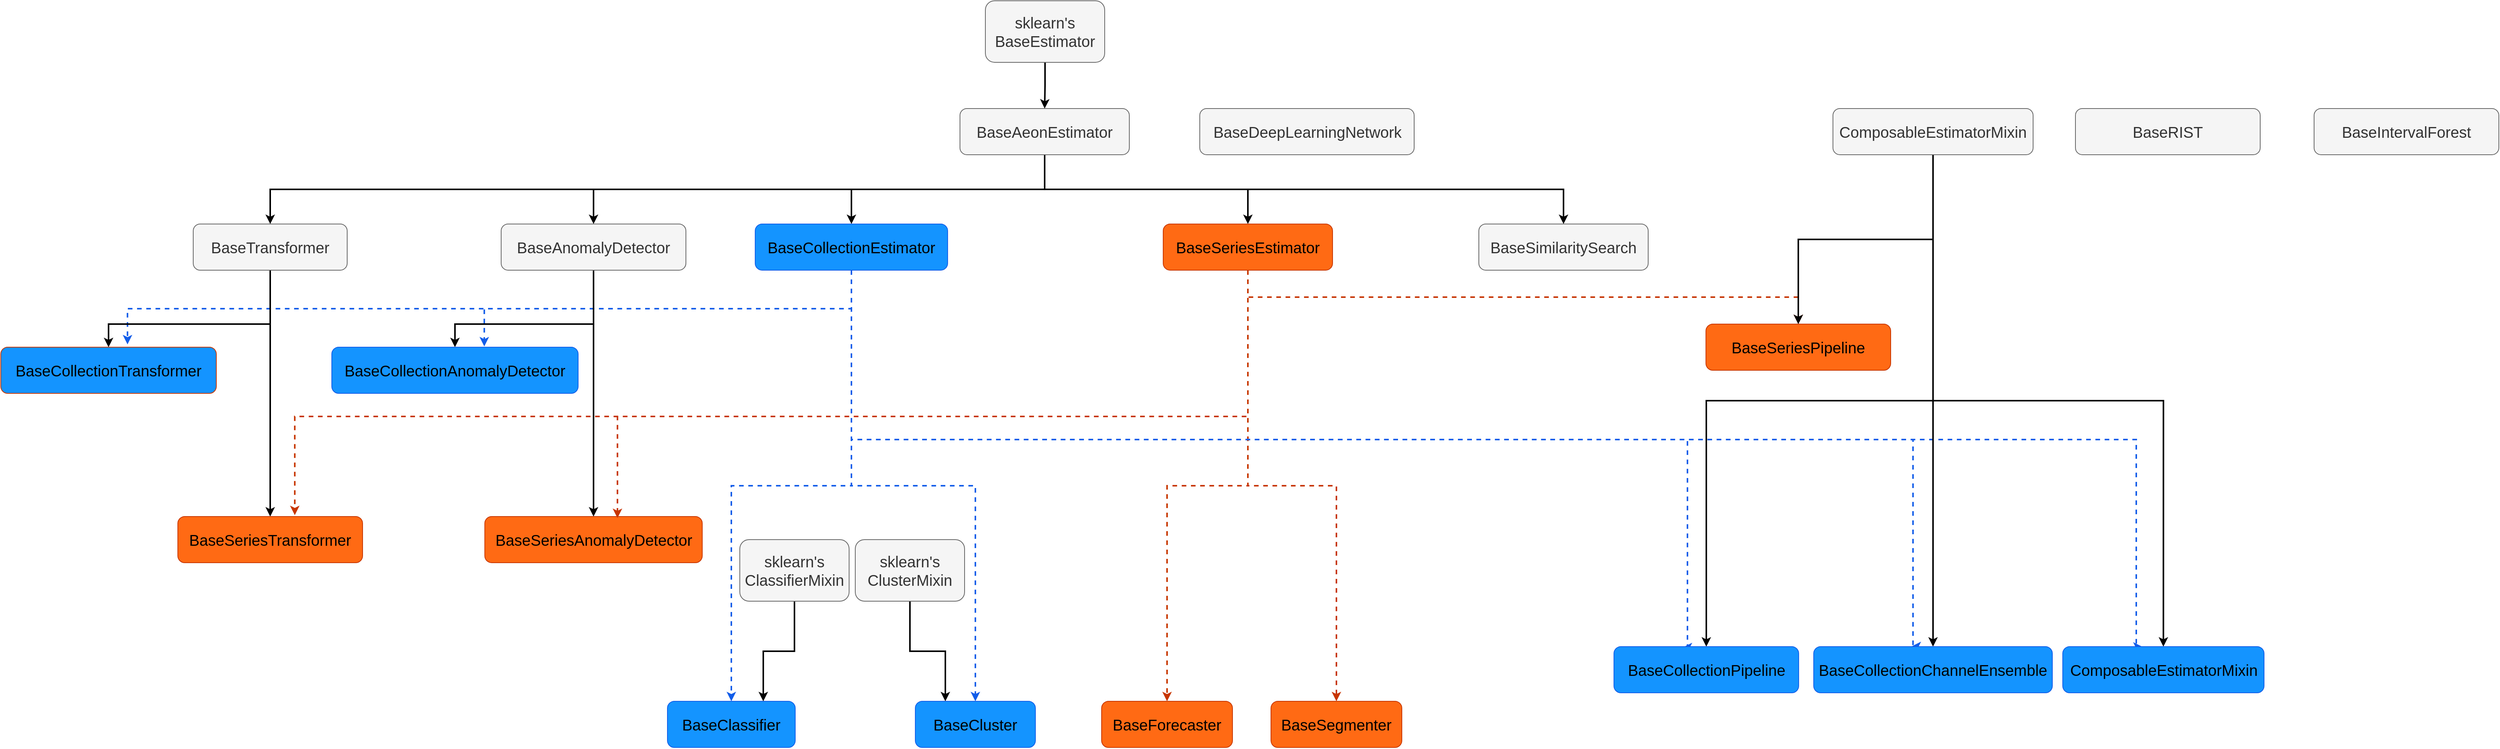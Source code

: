 <mxfile version="27.1.4">
  <diagram name="Page-1" id="929967ad-93f9-6ef4-fab6-5d389245f69c">
    <mxGraphModel dx="4931.5" dy="1752" grid="1" gridSize="10" guides="1" tooltips="1" connect="1" arrows="1" fold="1" page="1" pageScale="1.5" pageWidth="1169" pageHeight="826" background="none" math="0" shadow="0">
      <root>
        <mxCell id="0" style=";html=1;" />
        <mxCell id="1" style=";html=1;" parent="0" />
        <mxCell id="Zz3lQ5y03R1-GQRZRYZF-16" style="edgeStyle=orthogonalEdgeStyle;rounded=0;orthogonalLoop=1;jettySize=auto;html=1;exitX=0.5;exitY=1;exitDx=0;exitDy=0;entryX=0.5;entryY=0;entryDx=0;entryDy=0;fontSize=20;strokeWidth=2;" edge="1" parent="1" source="Zz3lQ5y03R1-GQRZRYZF-1" target="Zz3lQ5y03R1-GQRZRYZF-2">
          <mxGeometry relative="1" as="geometry" />
        </mxCell>
        <mxCell id="Zz3lQ5y03R1-GQRZRYZF-1" value="&lt;font&gt;sklearn&#39;s BaseEstimator&lt;/font&gt;" style="rounded=1;whiteSpace=wrap;html=1;fillColor=#f5f5f5;fontColor=#333333;strokeColor=#666666;fontSize=20;" vertex="1" parent="1">
          <mxGeometry x="399" y="399.95" width="155" height="80" as="geometry" />
        </mxCell>
        <mxCell id="Zz3lQ5y03R1-GQRZRYZF-17" style="edgeStyle=orthogonalEdgeStyle;rounded=0;orthogonalLoop=1;jettySize=auto;html=1;exitX=0.5;exitY=1;exitDx=0;exitDy=0;entryX=0.5;entryY=0;entryDx=0;entryDy=0;fontSize=20;strokeWidth=2;" edge="1" parent="1" source="Zz3lQ5y03R1-GQRZRYZF-2" target="Zz3lQ5y03R1-GQRZRYZF-4">
          <mxGeometry relative="1" as="geometry" />
        </mxCell>
        <mxCell id="Zz3lQ5y03R1-GQRZRYZF-18" style="edgeStyle=orthogonalEdgeStyle;rounded=0;orthogonalLoop=1;jettySize=auto;html=1;exitX=0.5;exitY=1;exitDx=0;exitDy=0;entryX=0.5;entryY=0;entryDx=0;entryDy=0;fontSize=20;strokeWidth=2;" edge="1" parent="1" source="Zz3lQ5y03R1-GQRZRYZF-2" target="Zz3lQ5y03R1-GQRZRYZF-3">
          <mxGeometry relative="1" as="geometry" />
        </mxCell>
        <mxCell id="Zz3lQ5y03R1-GQRZRYZF-29" style="edgeStyle=orthogonalEdgeStyle;rounded=0;orthogonalLoop=1;jettySize=auto;html=1;exitX=0.5;exitY=1;exitDx=0;exitDy=0;entryX=0.5;entryY=0;entryDx=0;entryDy=0;fontSize=20;strokeWidth=2;" edge="1" parent="1" source="Zz3lQ5y03R1-GQRZRYZF-2" target="Zz3lQ5y03R1-GQRZRYZF-28">
          <mxGeometry relative="1" as="geometry" />
        </mxCell>
        <mxCell id="Zz3lQ5y03R1-GQRZRYZF-56" style="edgeStyle=orthogonalEdgeStyle;rounded=0;orthogonalLoop=1;jettySize=auto;html=1;exitX=0.5;exitY=1;exitDx=0;exitDy=0;entryX=0.5;entryY=0;entryDx=0;entryDy=0;fontSize=20;strokeWidth=2;" edge="1" parent="1" source="Zz3lQ5y03R1-GQRZRYZF-2" target="Zz3lQ5y03R1-GQRZRYZF-55">
          <mxGeometry relative="1" as="geometry" />
        </mxCell>
        <mxCell id="Zz3lQ5y03R1-GQRZRYZF-59" style="edgeStyle=orthogonalEdgeStyle;rounded=0;orthogonalLoop=1;jettySize=auto;html=1;exitX=0.5;exitY=1;exitDx=0;exitDy=0;fontSize=20;strokeWidth=2;" edge="1" parent="1" source="Zz3lQ5y03R1-GQRZRYZF-2" target="Zz3lQ5y03R1-GQRZRYZF-58">
          <mxGeometry relative="1" as="geometry" />
        </mxCell>
        <mxCell id="Zz3lQ5y03R1-GQRZRYZF-2" value="&lt;font&gt;BaseAeonEstimator&lt;/font&gt;" style="rounded=1;whiteSpace=wrap;html=1;fillColor=#f5f5f5;fontColor=#333333;strokeColor=#666666;fontSize=20;" vertex="1" parent="1">
          <mxGeometry x="366" y="539.95" width="220" height="60" as="geometry" />
        </mxCell>
        <mxCell id="Zz3lQ5y03R1-GQRZRYZF-27" style="edgeStyle=orthogonalEdgeStyle;rounded=0;orthogonalLoop=1;jettySize=auto;html=1;exitX=0.5;exitY=1;exitDx=0;exitDy=0;entryX=0.5;entryY=0;entryDx=0;entryDy=0;dashed=1;fillColor=#fa6800;strokeColor=#C73500;fontSize=20;strokeWidth=2;" edge="1" parent="1" source="Zz3lQ5y03R1-GQRZRYZF-3" target="Zz3lQ5y03R1-GQRZRYZF-10">
          <mxGeometry relative="1" as="geometry" />
        </mxCell>
        <mxCell id="Zz3lQ5y03R1-GQRZRYZF-48" style="edgeStyle=orthogonalEdgeStyle;rounded=0;orthogonalLoop=1;jettySize=auto;html=1;exitX=0.5;exitY=1;exitDx=0;exitDy=0;dashed=1;fillColor=#fa6800;strokeColor=#C73500;fontSize=20;strokeWidth=2;" edge="1" parent="1" source="Zz3lQ5y03R1-GQRZRYZF-3" target="Zz3lQ5y03R1-GQRZRYZF-47">
          <mxGeometry relative="1" as="geometry" />
        </mxCell>
        <mxCell id="Zz3lQ5y03R1-GQRZRYZF-53" style="edgeStyle=orthogonalEdgeStyle;rounded=0;orthogonalLoop=1;jettySize=auto;html=1;exitX=0.5;exitY=1;exitDx=0;exitDy=0;entryX=0.5;entryY=0;entryDx=0;entryDy=0;dashed=1;fillColor=#fa6800;strokeColor=#C73500;fontSize=20;strokeWidth=2;" edge="1" parent="1" source="Zz3lQ5y03R1-GQRZRYZF-3" target="Zz3lQ5y03R1-GQRZRYZF-52">
          <mxGeometry relative="1" as="geometry" />
        </mxCell>
        <mxCell id="Zz3lQ5y03R1-GQRZRYZF-3" value="&lt;font&gt;BaseSeriesEstimator&lt;/font&gt;" style="rounded=1;whiteSpace=wrap;html=1;fillColor=light-dark(#FF6A14,#FF6A14);fontColor=#000000;strokeColor=#C73500;fontSize=20;" vertex="1" parent="1">
          <mxGeometry x="630" y="689.95" width="220" height="60" as="geometry" />
        </mxCell>
        <mxCell id="Zz3lQ5y03R1-GQRZRYZF-21" style="edgeStyle=orthogonalEdgeStyle;rounded=0;orthogonalLoop=1;jettySize=auto;html=1;exitX=0.5;exitY=1;exitDx=0;exitDy=0;entryX=0.372;entryY=0.018;entryDx=0;entryDy=0;strokeColor=light-dark(#125DE9,#125DE9);dashed=1;fontSize=20;entryPerimeter=0;strokeWidth=2;" edge="1" parent="1" source="Zz3lQ5y03R1-GQRZRYZF-4" target="Zz3lQ5y03R1-GQRZRYZF-11">
          <mxGeometry relative="1" as="geometry">
            <mxPoint x="170.0" y="619" as="sourcePoint" />
            <mxPoint x="1288.06" y="1209.08" as="targetPoint" />
            <Array as="points">
              <mxPoint x="225" y="970" />
              <mxPoint x="1311" y="970" />
            </Array>
          </mxGeometry>
        </mxCell>
        <mxCell id="Zz3lQ5y03R1-GQRZRYZF-22" style="edgeStyle=orthogonalEdgeStyle;rounded=0;orthogonalLoop=1;jettySize=auto;html=1;exitX=0.5;exitY=1;exitDx=0;exitDy=0;entryX=0.397;entryY=0.007;entryDx=0;entryDy=0;dashed=1;strokeColor=light-dark(#125DE9,#125DE9);fontSize=20;entryPerimeter=0;strokeWidth=2;" edge="1" parent="1" source="Zz3lQ5y03R1-GQRZRYZF-4" target="Zz3lQ5y03R1-GQRZRYZF-12">
          <mxGeometry relative="1" as="geometry">
            <mxPoint x="190.02" y="740" as="sourcePoint" />
            <mxPoint x="1883.52" y="1229.05" as="targetPoint" />
            <Array as="points">
              <mxPoint x="225" y="970" />
              <mxPoint x="1894" y="970" />
            </Array>
          </mxGeometry>
        </mxCell>
        <mxCell id="Zz3lQ5y03R1-GQRZRYZF-23" style="edgeStyle=orthogonalEdgeStyle;rounded=0;orthogonalLoop=1;jettySize=auto;html=1;exitX=0.5;exitY=1;exitDx=0;exitDy=0;dashed=1;fillColor=#fa6800;strokeColor=light-dark(#125DE9,#125DE9);fontSize=20;entryX=0.41;entryY=-0.003;entryDx=0;entryDy=0;entryPerimeter=0;strokeWidth=2;" edge="1" parent="1" source="Zz3lQ5y03R1-GQRZRYZF-4" target="Zz3lQ5y03R1-GQRZRYZF-9">
          <mxGeometry relative="1" as="geometry">
            <mxPoint x="200.02" y="750" as="sourcePoint" />
            <mxPoint x="1604" y="1220" as="targetPoint" />
            <Array as="points">
              <mxPoint x="225" y="970" />
              <mxPoint x="1604" y="970" />
            </Array>
          </mxGeometry>
        </mxCell>
        <mxCell id="Zz3lQ5y03R1-GQRZRYZF-32" style="edgeStyle=orthogonalEdgeStyle;rounded=0;orthogonalLoop=1;jettySize=auto;html=1;exitX=0.5;exitY=1;exitDx=0;exitDy=0;entryX=0.619;entryY=-0.017;entryDx=0;entryDy=0;dashed=1;fillColor=#fa6800;strokeColor=light-dark(#125DE9,#125DE9);fontSize=20;entryPerimeter=0;strokeWidth=2;" edge="1" parent="1" source="Zz3lQ5y03R1-GQRZRYZF-4" target="Zz3lQ5y03R1-GQRZRYZF-30">
          <mxGeometry relative="1" as="geometry">
            <mxPoint x="205.0" y="730" as="sourcePoint" />
            <mxPoint x="-310" y="830.05" as="targetPoint" />
          </mxGeometry>
        </mxCell>
        <mxCell id="Zz3lQ5y03R1-GQRZRYZF-41" style="edgeStyle=orthogonalEdgeStyle;rounded=0;orthogonalLoop=1;jettySize=auto;html=1;exitX=0.5;exitY=1;exitDx=0;exitDy=0;entryX=0.5;entryY=0;entryDx=0;entryDy=0;dashed=1;fillColor=#fa6800;strokeColor=light-dark(#125DE9,#125DE9);fontSize=20;strokeWidth=2;" edge="1" parent="1" source="Zz3lQ5y03R1-GQRZRYZF-4" target="Zz3lQ5y03R1-GQRZRYZF-39">
          <mxGeometry relative="1" as="geometry" />
        </mxCell>
        <mxCell id="Zz3lQ5y03R1-GQRZRYZF-45" style="edgeStyle=orthogonalEdgeStyle;rounded=0;orthogonalLoop=1;jettySize=auto;html=1;exitX=0.5;exitY=1;exitDx=0;exitDy=0;entryX=0.5;entryY=0;entryDx=0;entryDy=0;dashed=1;fillColor=#fa6800;strokeColor=light-dark(#125DE9,#125DE9);fontSize=20;strokeWidth=2;" edge="1" parent="1" source="Zz3lQ5y03R1-GQRZRYZF-4" target="Zz3lQ5y03R1-GQRZRYZF-44">
          <mxGeometry relative="1" as="geometry" />
        </mxCell>
        <mxCell id="Zz3lQ5y03R1-GQRZRYZF-64" style="edgeStyle=orthogonalEdgeStyle;rounded=0;orthogonalLoop=1;jettySize=auto;html=1;exitX=0.5;exitY=1;exitDx=0;exitDy=0;entryX=0.588;entryY=-0.06;entryDx=0;entryDy=0;dashed=1;fillColor=#fa6800;strokeColor=light-dark(#125DE9,#125DE9);fontSize=20;entryPerimeter=0;strokeWidth=2;" edge="1" parent="1" source="Zz3lQ5y03R1-GQRZRYZF-4" target="Zz3lQ5y03R1-GQRZRYZF-61">
          <mxGeometry relative="1" as="geometry">
            <mxPoint x="226.0" y="740" as="sourcePoint" />
            <mxPoint x="-739" y="840.05" as="targetPoint" />
          </mxGeometry>
        </mxCell>
        <mxCell id="Zz3lQ5y03R1-GQRZRYZF-4" value="&lt;font&gt;BaseCollectionEstimator&lt;/font&gt;" style="rounded=1;whiteSpace=wrap;html=1;fillColor=light-dark(#1494FF,#1494FF);fontColor=#000000;strokeColor=light-dark(#125DE9,#125DE9);fontSize=20;" vertex="1" parent="1">
          <mxGeometry x="100" y="689.95" width="250" height="60" as="geometry" />
        </mxCell>
        <mxCell id="Zz3lQ5y03R1-GQRZRYZF-20" style="edgeStyle=orthogonalEdgeStyle;rounded=0;orthogonalLoop=1;jettySize=auto;html=1;exitX=0.5;exitY=1;exitDx=0;exitDy=0;entryX=0.5;entryY=0;entryDx=0;entryDy=0;fontSize=20;strokeWidth=2;" edge="1" parent="1" source="Zz3lQ5y03R1-GQRZRYZF-5" target="Zz3lQ5y03R1-GQRZRYZF-10">
          <mxGeometry relative="1" as="geometry">
            <mxPoint x="1535" y="810" as="targetPoint" />
          </mxGeometry>
        </mxCell>
        <mxCell id="Zz3lQ5y03R1-GQRZRYZF-24" style="edgeStyle=orthogonalEdgeStyle;rounded=0;orthogonalLoop=1;jettySize=auto;html=1;exitX=0.5;exitY=1;exitDx=0;exitDy=0;entryX=0.5;entryY=0;entryDx=0;entryDy=0;fontSize=20;strokeWidth=2;" edge="1" parent="1" source="Zz3lQ5y03R1-GQRZRYZF-5" target="Zz3lQ5y03R1-GQRZRYZF-12">
          <mxGeometry relative="1" as="geometry" />
        </mxCell>
        <mxCell id="Zz3lQ5y03R1-GQRZRYZF-25" style="edgeStyle=orthogonalEdgeStyle;rounded=0;orthogonalLoop=1;jettySize=auto;html=1;exitX=0.5;exitY=1;exitDx=0;exitDy=0;entryX=0.5;entryY=0;entryDx=0;entryDy=0;fontSize=20;strokeWidth=2;" edge="1" parent="1" source="Zz3lQ5y03R1-GQRZRYZF-5" target="Zz3lQ5y03R1-GQRZRYZF-11">
          <mxGeometry relative="1" as="geometry" />
        </mxCell>
        <mxCell id="Zz3lQ5y03R1-GQRZRYZF-26" style="edgeStyle=orthogonalEdgeStyle;rounded=0;orthogonalLoop=1;jettySize=auto;html=1;exitX=0.5;exitY=1;exitDx=0;exitDy=0;entryX=0.5;entryY=0;entryDx=0;entryDy=0;fontSize=20;strokeWidth=2;" edge="1" parent="1" source="Zz3lQ5y03R1-GQRZRYZF-5" target="Zz3lQ5y03R1-GQRZRYZF-9">
          <mxGeometry relative="1" as="geometry" />
        </mxCell>
        <mxCell id="Zz3lQ5y03R1-GQRZRYZF-5" value="&lt;font&gt;ComposableEstimatorMixin&lt;/font&gt;" style="rounded=1;whiteSpace=wrap;html=1;fillColor=#f5f5f5;fontColor=#333333;strokeColor=#666666;fontSize=20;" vertex="1" parent="1">
          <mxGeometry x="1500" y="539.95" width="260" height="60" as="geometry" />
        </mxCell>
        <mxCell id="Zz3lQ5y03R1-GQRZRYZF-9" value="&lt;font&gt;BaseCollectionChannelEnsemble&lt;/font&gt;" style="rounded=1;whiteSpace=wrap;html=1;fillColor=light-dark(#1494FF,#1494FF);fontColor=#000000;strokeColor=light-dark(#125DE9,#125DE9);fontSize=20;" vertex="1" parent="1">
          <mxGeometry x="1475" y="1239" width="310" height="60" as="geometry" />
        </mxCell>
        <mxCell id="Zz3lQ5y03R1-GQRZRYZF-10" value="&lt;font&gt;BaseSeriesPipeline&lt;/font&gt;" style="rounded=1;whiteSpace=wrap;html=1;fillColor=light-dark(#FF6A14,#FF6A14);fontColor=#000000;strokeColor=#C73500;fontSize=20;" vertex="1" parent="1">
          <mxGeometry x="1335" y="820" width="240" height="60" as="geometry" />
        </mxCell>
        <mxCell id="Zz3lQ5y03R1-GQRZRYZF-11" value="&lt;font&gt;BaseCollectionPipeline&lt;/font&gt;" style="rounded=1;whiteSpace=wrap;html=1;fillColor=light-dark(#1494FF,#1494FF);fontColor=#000000;strokeColor=light-dark(#125DE9,#125DE9);fontSize=20;" vertex="1" parent="1">
          <mxGeometry x="1215.5" y="1239" width="240" height="60" as="geometry" />
        </mxCell>
        <mxCell id="Zz3lQ5y03R1-GQRZRYZF-12" value="&lt;font&gt;ComposableEstimatorMixin&lt;/font&gt;" style="rounded=1;whiteSpace=wrap;html=1;fillColor=light-dark(#1494FF,#1494FF);fontColor=#000000;strokeColor=light-dark(#125DE9,#125DE9);fontSize=20;" vertex="1" parent="1">
          <mxGeometry x="1798.5" y="1239" width="261.5" height="60" as="geometry" />
        </mxCell>
        <mxCell id="Zz3lQ5y03R1-GQRZRYZF-13" value="&lt;font&gt;BaseIntervalForest&lt;/font&gt;" style="rounded=1;whiteSpace=wrap;html=1;fillColor=#f5f5f5;fontColor=#333333;strokeColor=#666666;fontSize=20;" vertex="1" parent="1">
          <mxGeometry x="2125" y="539.95" width="240" height="60" as="geometry" />
        </mxCell>
        <mxCell id="Zz3lQ5y03R1-GQRZRYZF-14" value="&lt;font&gt;BaseRIST&lt;/font&gt;" style="rounded=1;whiteSpace=wrap;html=1;fillColor=#f5f5f5;fontColor=#333333;strokeColor=#666666;fontSize=20;" vertex="1" parent="1">
          <mxGeometry x="1815" y="539.95" width="240" height="60" as="geometry" />
        </mxCell>
        <mxCell id="Zz3lQ5y03R1-GQRZRYZF-34" style="edgeStyle=orthogonalEdgeStyle;rounded=0;orthogonalLoop=1;jettySize=auto;html=1;exitX=0.5;exitY=1;exitDx=0;exitDy=0;entryX=0.5;entryY=0;entryDx=0;entryDy=0;fontSize=20;strokeWidth=2;" edge="1" parent="1" source="Zz3lQ5y03R1-GQRZRYZF-28" target="Zz3lQ5y03R1-GQRZRYZF-30">
          <mxGeometry relative="1" as="geometry">
            <Array as="points">
              <mxPoint x="-110" y="820" />
              <mxPoint x="-290" y="820" />
            </Array>
          </mxGeometry>
        </mxCell>
        <mxCell id="Zz3lQ5y03R1-GQRZRYZF-35" style="edgeStyle=orthogonalEdgeStyle;rounded=0;orthogonalLoop=1;jettySize=auto;html=1;exitX=0.5;exitY=1;exitDx=0;exitDy=0;entryX=0.5;entryY=0;entryDx=0;entryDy=0;fontSize=20;strokeWidth=2;" edge="1" parent="1" source="Zz3lQ5y03R1-GQRZRYZF-28" target="Zz3lQ5y03R1-GQRZRYZF-31">
          <mxGeometry relative="1" as="geometry">
            <Array as="points">
              <mxPoint x="-110" y="1030" />
              <mxPoint x="-110" y="1030" />
            </Array>
          </mxGeometry>
        </mxCell>
        <mxCell id="Zz3lQ5y03R1-GQRZRYZF-28" value="&lt;font&gt;BaseAnomalyDetector&lt;/font&gt;" style="rounded=1;whiteSpace=wrap;html=1;fillColor=#f5f5f5;fontColor=#333333;strokeColor=#666666;fontSize=20;" vertex="1" parent="1">
          <mxGeometry x="-230" y="689.95" width="240" height="60" as="geometry" />
        </mxCell>
        <mxCell id="Zz3lQ5y03R1-GQRZRYZF-30" value="&lt;font&gt;BaseCollectionAnomalyDetector&lt;/font&gt;" style="rounded=1;whiteSpace=wrap;html=1;fillColor=light-dark(#1494FF,#1494FF);fontColor=#000000;strokeColor=light-dark(#125DE9,#125DE9);fontSize=20;" vertex="1" parent="1">
          <mxGeometry x="-450" y="850" width="320" height="60" as="geometry" />
        </mxCell>
        <mxCell id="Zz3lQ5y03R1-GQRZRYZF-31" value="&lt;font&gt;BaseSeriesAnomalyDetector&lt;/font&gt;" style="rounded=1;whiteSpace=wrap;html=1;fillColor=light-dark(#FF6A14,#FF6A14);fontColor=#000000;strokeColor=#C73500;fontSize=20;" vertex="1" parent="1">
          <mxGeometry x="-251.25" y="1070" width="282.5" height="60" as="geometry" />
        </mxCell>
        <mxCell id="Zz3lQ5y03R1-GQRZRYZF-39" value="&lt;font&gt;BaseClassifier&lt;/font&gt;" style="rounded=1;whiteSpace=wrap;html=1;fillColor=light-dark(#1494FF,#1494FF);fontColor=#000000;strokeColor=light-dark(#125DE9,#125DE9);fontSize=20;" vertex="1" parent="1">
          <mxGeometry x="-14" y="1310" width="166" height="60" as="geometry" />
        </mxCell>
        <mxCell id="Zz3lQ5y03R1-GQRZRYZF-69" style="edgeStyle=orthogonalEdgeStyle;rounded=0;orthogonalLoop=1;jettySize=auto;html=1;exitX=0.5;exitY=1;exitDx=0;exitDy=0;entryX=0.75;entryY=0;entryDx=0;entryDy=0;strokeWidth=2;" edge="1" parent="1" source="Zz3lQ5y03R1-GQRZRYZF-40" target="Zz3lQ5y03R1-GQRZRYZF-39">
          <mxGeometry relative="1" as="geometry" />
        </mxCell>
        <mxCell id="Zz3lQ5y03R1-GQRZRYZF-40" value="&lt;font&gt;sklearn&#39;s ClassifierMixin&lt;/font&gt;" style="rounded=1;whiteSpace=wrap;html=1;fillColor=#f5f5f5;fontColor=#333333;strokeColor=#666666;fontSize=20;" vertex="1" parent="1">
          <mxGeometry x="80" y="1100" width="142" height="80" as="geometry" />
        </mxCell>
        <mxCell id="Zz3lQ5y03R1-GQRZRYZF-68" style="edgeStyle=orthogonalEdgeStyle;rounded=0;orthogonalLoop=1;jettySize=auto;html=1;exitX=0.5;exitY=1;exitDx=0;exitDy=0;entryX=0.25;entryY=0;entryDx=0;entryDy=0;strokeWidth=2;" edge="1" parent="1" source="Zz3lQ5y03R1-GQRZRYZF-43" target="Zz3lQ5y03R1-GQRZRYZF-44">
          <mxGeometry relative="1" as="geometry" />
        </mxCell>
        <mxCell id="Zz3lQ5y03R1-GQRZRYZF-43" value="&lt;font&gt;sklearn&#39;s ClusterMixin&lt;/font&gt;" style="rounded=1;whiteSpace=wrap;html=1;fillColor=#f5f5f5;fontColor=#333333;strokeColor=#666666;fontSize=20;" vertex="1" parent="1">
          <mxGeometry x="230" y="1100" width="142" height="80" as="geometry" />
        </mxCell>
        <mxCell id="Zz3lQ5y03R1-GQRZRYZF-44" value="&lt;font&gt;BaseCluster&lt;/font&gt;" style="rounded=1;whiteSpace=wrap;html=1;fillColor=light-dark(#1494FF,#1494FF);fontColor=#000000;strokeColor=light-dark(#125DE9,#125DE9);fontSize=20;" vertex="1" parent="1">
          <mxGeometry x="308" y="1310" width="156" height="60" as="geometry" />
        </mxCell>
        <mxCell id="Zz3lQ5y03R1-GQRZRYZF-47" value="&lt;font&gt;BaseForecaster&lt;/font&gt;" style="rounded=1;whiteSpace=wrap;html=1;fillColor=light-dark(#FF6A14,#FF6A14);fontColor=#000000;strokeColor=#C73500;fontSize=20;" vertex="1" parent="1">
          <mxGeometry x="550" y="1310" width="170" height="60" as="geometry" />
        </mxCell>
        <mxCell id="Zz3lQ5y03R1-GQRZRYZF-50" value="&lt;font&gt;BaseDeepLearningNetwork&lt;/font&gt;" style="rounded=1;whiteSpace=wrap;html=1;fillColor=#f5f5f5;fontColor=#333333;strokeColor=#666666;fontSize=20;" vertex="1" parent="1">
          <mxGeometry x="677.5" y="539.95" width="278.5" height="60" as="geometry" />
        </mxCell>
        <mxCell id="Zz3lQ5y03R1-GQRZRYZF-52" value="&lt;font&gt;BaseSegmenter&lt;/font&gt;" style="rounded=1;whiteSpace=wrap;html=1;fillColor=light-dark(#FF6A14,#FF6A14);fontColor=#000000;strokeColor=#C73500;fontSize=20;" vertex="1" parent="1">
          <mxGeometry x="770" y="1310" width="170" height="60" as="geometry" />
        </mxCell>
        <mxCell id="Zz3lQ5y03R1-GQRZRYZF-55" value="&lt;font&gt;BaseSimilaritySearch&lt;/font&gt;" style="rounded=1;whiteSpace=wrap;html=1;fillColor=#f5f5f5;fontColor=#333333;strokeColor=#666666;fontSize=20;" vertex="1" parent="1">
          <mxGeometry x="1040" y="689.95" width="220" height="60" as="geometry" />
        </mxCell>
        <mxCell id="Zz3lQ5y03R1-GQRZRYZF-62" style="edgeStyle=orthogonalEdgeStyle;rounded=0;orthogonalLoop=1;jettySize=auto;html=1;exitX=0.5;exitY=1;exitDx=0;exitDy=0;entryX=0.5;entryY=0;entryDx=0;entryDy=0;fontSize=20;strokeWidth=2;" edge="1" parent="1" source="Zz3lQ5y03R1-GQRZRYZF-58" target="Zz3lQ5y03R1-GQRZRYZF-61">
          <mxGeometry relative="1" as="geometry">
            <Array as="points">
              <mxPoint x="-530" y="820" />
              <mxPoint x="-740" y="820" />
            </Array>
          </mxGeometry>
        </mxCell>
        <mxCell id="Zz3lQ5y03R1-GQRZRYZF-63" style="edgeStyle=orthogonalEdgeStyle;rounded=0;orthogonalLoop=1;jettySize=auto;html=1;exitX=0.5;exitY=1;exitDx=0;exitDy=0;entryX=0.5;entryY=0;entryDx=0;entryDy=0;fontSize=20;strokeWidth=2;" edge="1" parent="1" source="Zz3lQ5y03R1-GQRZRYZF-58" target="Zz3lQ5y03R1-GQRZRYZF-60">
          <mxGeometry relative="1" as="geometry">
            <Array as="points">
              <mxPoint x="-530" y="1030" />
              <mxPoint x="-530" y="1030" />
            </Array>
          </mxGeometry>
        </mxCell>
        <mxCell id="Zz3lQ5y03R1-GQRZRYZF-58" value="&lt;font&gt;BaseTransformer&lt;/font&gt;" style="rounded=1;whiteSpace=wrap;html=1;fillColor=#f5f5f5;fontColor=#333333;strokeColor=#666666;fontSize=20;" vertex="1" parent="1">
          <mxGeometry x="-630" y="689.95" width="200" height="60" as="geometry" />
        </mxCell>
        <mxCell id="Zz3lQ5y03R1-GQRZRYZF-60" value="&lt;font&gt;BaseSeriesTransformer&lt;/font&gt;" style="rounded=1;whiteSpace=wrap;html=1;fillColor=light-dark(#FF6A14,#FF6A14);fontColor=#000000;strokeColor=#C73500;fontSize=20;" vertex="1" parent="1">
          <mxGeometry x="-650" y="1070" width="240" height="60" as="geometry" />
        </mxCell>
        <mxCell id="Zz3lQ5y03R1-GQRZRYZF-61" value="&lt;font&gt;BaseCollectionTransformer&lt;/font&gt;" style="rounded=1;whiteSpace=wrap;html=1;fillColor=light-dark(#1494FF,#1494FF);fontColor=#000000;strokeColor=light-dark(#C73500,#125DE9);fontSize=20;" vertex="1" parent="1">
          <mxGeometry x="-880" y="850" width="280" height="60" as="geometry" />
        </mxCell>
        <mxCell id="Zz3lQ5y03R1-GQRZRYZF-70" style="edgeStyle=orthogonalEdgeStyle;rounded=0;orthogonalLoop=1;jettySize=auto;html=1;exitX=0.5;exitY=1;exitDx=0;exitDy=0;entryX=0.61;entryY=0.033;entryDx=0;entryDy=0;entryPerimeter=0;dashed=1;fillColor=#fa6800;strokeColor=#C73500;strokeWidth=2;" edge="1" parent="1" source="Zz3lQ5y03R1-GQRZRYZF-3" target="Zz3lQ5y03R1-GQRZRYZF-31">
          <mxGeometry relative="1" as="geometry">
            <Array as="points">
              <mxPoint x="740" y="940" />
              <mxPoint x="-79" y="940" />
            </Array>
          </mxGeometry>
        </mxCell>
        <mxCell id="Zz3lQ5y03R1-GQRZRYZF-71" style="edgeStyle=orthogonalEdgeStyle;rounded=0;orthogonalLoop=1;jettySize=auto;html=1;exitX=0.5;exitY=1;exitDx=0;exitDy=0;entryX=0.633;entryY=-0.03;entryDx=0;entryDy=0;entryPerimeter=0;dashed=1;fillColor=#fa6800;strokeColor=#C73500;strokeWidth=2;" edge="1" parent="1" source="Zz3lQ5y03R1-GQRZRYZF-3" target="Zz3lQ5y03R1-GQRZRYZF-60">
          <mxGeometry relative="1" as="geometry">
            <Array as="points">
              <mxPoint x="740" y="940" />
              <mxPoint x="-498" y="940" />
            </Array>
          </mxGeometry>
        </mxCell>
      </root>
    </mxGraphModel>
  </diagram>
</mxfile>
